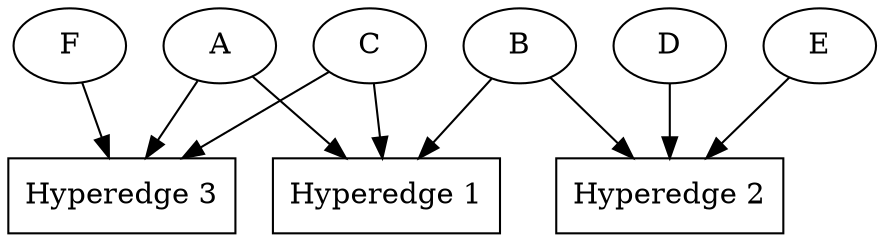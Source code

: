 digraph G {
  E1 [shape=box, label="Hyperedge 1"];
  A -> E1;
  B -> E1;
  C -> E1;
  E2 [shape=box, label="Hyperedge 2"];
  B -> E2;
  D -> E2;
  E -> E2;
  E3 [shape=box, label="Hyperedge 3"];
  A -> E3;
  C -> E3;
  F -> E3;
}
